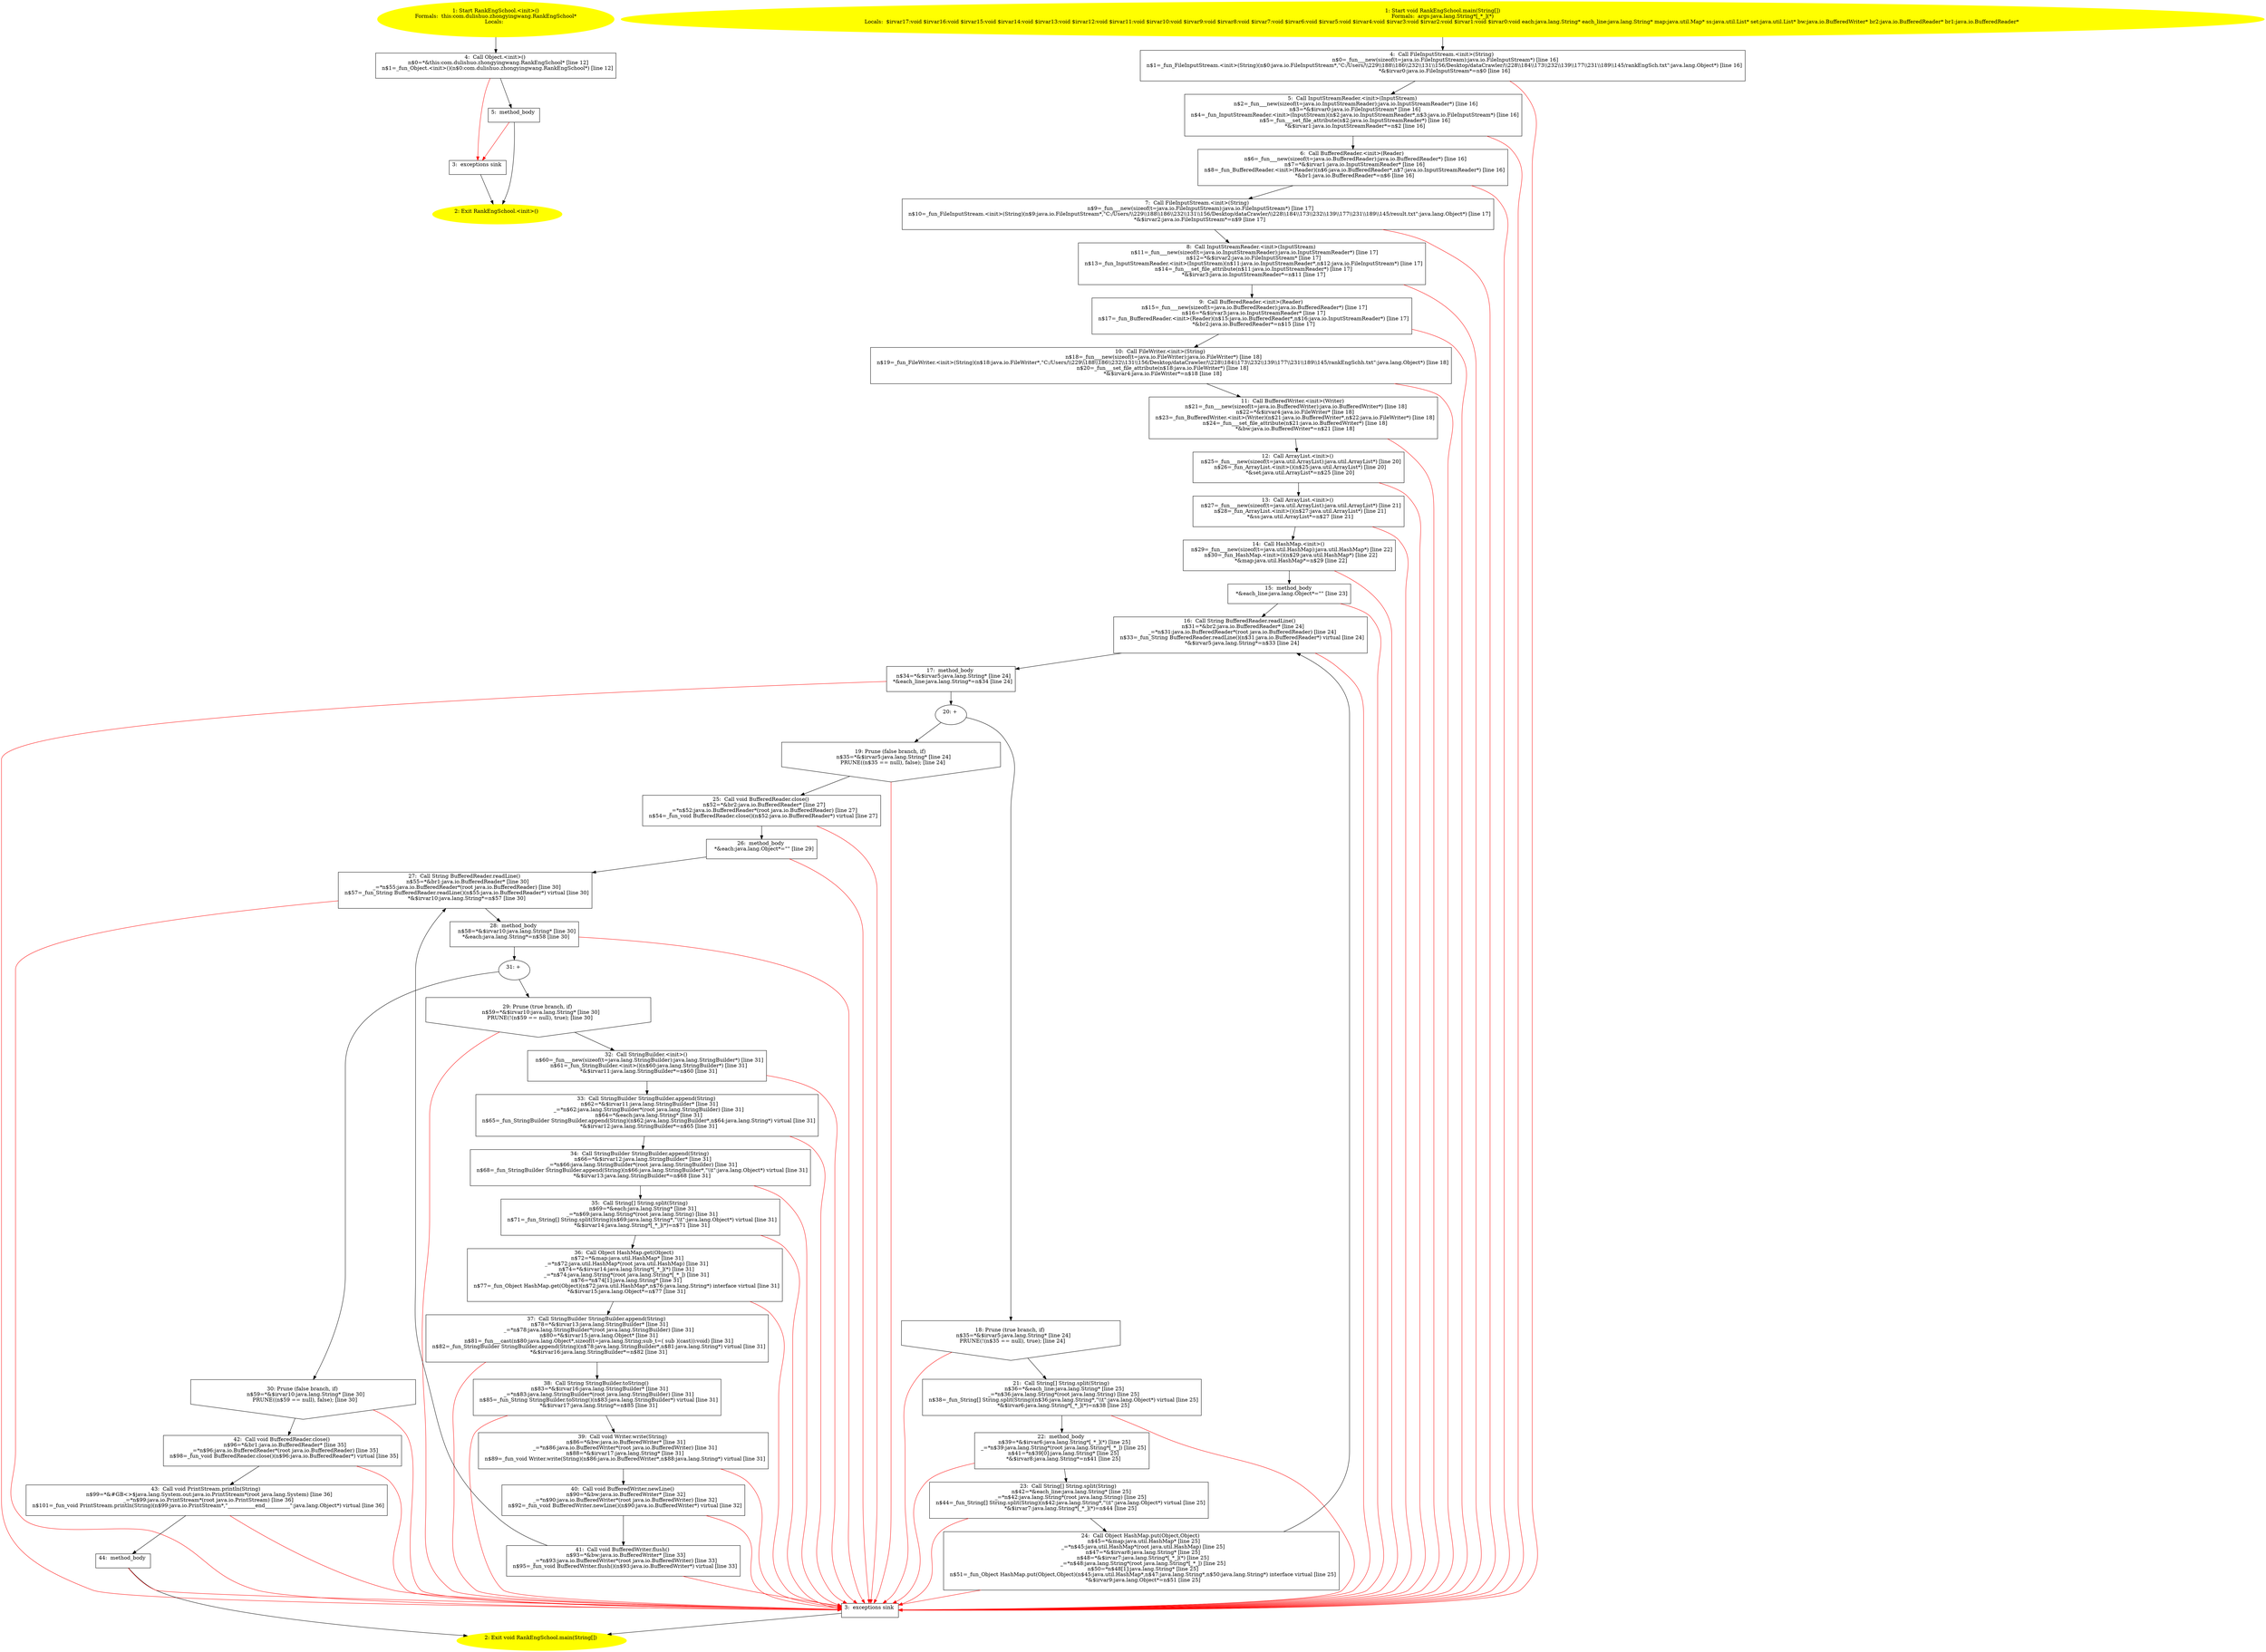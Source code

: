 /* @generated */
digraph cfg {
"com.dulishuo.zhongyingwang.RankEngSchool.<init>().18e199c361e0c1ae589f22893138d8b5_1" [label="1: Start RankEngSchool.<init>()\nFormals:  this:com.dulishuo.zhongyingwang.RankEngSchool*\nLocals:  \n  " color=yellow style=filled]
	

	 "com.dulishuo.zhongyingwang.RankEngSchool.<init>().18e199c361e0c1ae589f22893138d8b5_1" -> "com.dulishuo.zhongyingwang.RankEngSchool.<init>().18e199c361e0c1ae589f22893138d8b5_4" ;
"com.dulishuo.zhongyingwang.RankEngSchool.<init>().18e199c361e0c1ae589f22893138d8b5_2" [label="2: Exit RankEngSchool.<init>() \n  " color=yellow style=filled]
	

"com.dulishuo.zhongyingwang.RankEngSchool.<init>().18e199c361e0c1ae589f22893138d8b5_3" [label="3:  exceptions sink \n  " shape="box"]
	

	 "com.dulishuo.zhongyingwang.RankEngSchool.<init>().18e199c361e0c1ae589f22893138d8b5_3" -> "com.dulishuo.zhongyingwang.RankEngSchool.<init>().18e199c361e0c1ae589f22893138d8b5_2" ;
"com.dulishuo.zhongyingwang.RankEngSchool.<init>().18e199c361e0c1ae589f22893138d8b5_4" [label="4:  Call Object.<init>() \n   n$0=*&this:com.dulishuo.zhongyingwang.RankEngSchool* [line 12]\n  n$1=_fun_Object.<init>()(n$0:com.dulishuo.zhongyingwang.RankEngSchool*) [line 12]\n " shape="box"]
	

	 "com.dulishuo.zhongyingwang.RankEngSchool.<init>().18e199c361e0c1ae589f22893138d8b5_4" -> "com.dulishuo.zhongyingwang.RankEngSchool.<init>().18e199c361e0c1ae589f22893138d8b5_5" ;
	 "com.dulishuo.zhongyingwang.RankEngSchool.<init>().18e199c361e0c1ae589f22893138d8b5_4" -> "com.dulishuo.zhongyingwang.RankEngSchool.<init>().18e199c361e0c1ae589f22893138d8b5_3" [color="red" ];
"com.dulishuo.zhongyingwang.RankEngSchool.<init>().18e199c361e0c1ae589f22893138d8b5_5" [label="5:  method_body \n  " shape="box"]
	

	 "com.dulishuo.zhongyingwang.RankEngSchool.<init>().18e199c361e0c1ae589f22893138d8b5_5" -> "com.dulishuo.zhongyingwang.RankEngSchool.<init>().18e199c361e0c1ae589f22893138d8b5_2" ;
	 "com.dulishuo.zhongyingwang.RankEngSchool.<init>().18e199c361e0c1ae589f22893138d8b5_5" -> "com.dulishuo.zhongyingwang.RankEngSchool.<init>().18e199c361e0c1ae589f22893138d8b5_3" [color="red" ];
"com.dulishuo.zhongyingwang.RankEngSchool.main(java.lang.String[]):void.7a9d88ac9bb2d493d46384ecd765ca71_1" [label="1: Start void RankEngSchool.main(String[])\nFormals:  args:java.lang.String*[_*_](*)\nLocals:  $irvar17:void $irvar16:void $irvar15:void $irvar14:void $irvar13:void $irvar12:void $irvar11:void $irvar10:void $irvar9:void $irvar8:void $irvar7:void $irvar6:void $irvar5:void $irvar4:void $irvar3:void $irvar2:void $irvar1:void $irvar0:void each:java.lang.String* each_line:java.lang.String* map:java.util.Map* ss:java.util.List* set:java.util.List* bw:java.io.BufferedWriter* br2:java.io.BufferedReader* br1:java.io.BufferedReader* \n  " color=yellow style=filled]
	

	 "com.dulishuo.zhongyingwang.RankEngSchool.main(java.lang.String[]):void.7a9d88ac9bb2d493d46384ecd765ca71_1" -> "com.dulishuo.zhongyingwang.RankEngSchool.main(java.lang.String[]):void.7a9d88ac9bb2d493d46384ecd765ca71_4" ;
"com.dulishuo.zhongyingwang.RankEngSchool.main(java.lang.String[]):void.7a9d88ac9bb2d493d46384ecd765ca71_2" [label="2: Exit void RankEngSchool.main(String[]) \n  " color=yellow style=filled]
	

"com.dulishuo.zhongyingwang.RankEngSchool.main(java.lang.String[]):void.7a9d88ac9bb2d493d46384ecd765ca71_3" [label="3:  exceptions sink \n  " shape="box"]
	

	 "com.dulishuo.zhongyingwang.RankEngSchool.main(java.lang.String[]):void.7a9d88ac9bb2d493d46384ecd765ca71_3" -> "com.dulishuo.zhongyingwang.RankEngSchool.main(java.lang.String[]):void.7a9d88ac9bb2d493d46384ecd765ca71_2" ;
"com.dulishuo.zhongyingwang.RankEngSchool.main(java.lang.String[]):void.7a9d88ac9bb2d493d46384ecd765ca71_4" [label="4:  Call FileInputStream.<init>(String) \n   n$0=_fun___new(sizeof(t=java.io.FileInputStream):java.io.FileInputStream*) [line 16]\n  n$1=_fun_FileInputStream.<init>(String)(n$0:java.io.FileInputStream*,\"C:/Users/\\\\229\\\\188\\\\186\\\\232\\\\131\\\\156/Desktop/dataCrawler/\\\\228\\\\184\\\\173\\\\232\\\\139\\\\177\\\\231\\\\189\\\\145/rankEngSch.txt\":java.lang.Object*) [line 16]\n  *&$irvar0:java.io.FileInputStream*=n$0 [line 16]\n " shape="box"]
	

	 "com.dulishuo.zhongyingwang.RankEngSchool.main(java.lang.String[]):void.7a9d88ac9bb2d493d46384ecd765ca71_4" -> "com.dulishuo.zhongyingwang.RankEngSchool.main(java.lang.String[]):void.7a9d88ac9bb2d493d46384ecd765ca71_5" ;
	 "com.dulishuo.zhongyingwang.RankEngSchool.main(java.lang.String[]):void.7a9d88ac9bb2d493d46384ecd765ca71_4" -> "com.dulishuo.zhongyingwang.RankEngSchool.main(java.lang.String[]):void.7a9d88ac9bb2d493d46384ecd765ca71_3" [color="red" ];
"com.dulishuo.zhongyingwang.RankEngSchool.main(java.lang.String[]):void.7a9d88ac9bb2d493d46384ecd765ca71_5" [label="5:  Call InputStreamReader.<init>(InputStream) \n   n$2=_fun___new(sizeof(t=java.io.InputStreamReader):java.io.InputStreamReader*) [line 16]\n  n$3=*&$irvar0:java.io.FileInputStream* [line 16]\n  n$4=_fun_InputStreamReader.<init>(InputStream)(n$2:java.io.InputStreamReader*,n$3:java.io.FileInputStream*) [line 16]\n  n$5=_fun___set_file_attribute(n$2:java.io.InputStreamReader*) [line 16]\n  *&$irvar1:java.io.InputStreamReader*=n$2 [line 16]\n " shape="box"]
	

	 "com.dulishuo.zhongyingwang.RankEngSchool.main(java.lang.String[]):void.7a9d88ac9bb2d493d46384ecd765ca71_5" -> "com.dulishuo.zhongyingwang.RankEngSchool.main(java.lang.String[]):void.7a9d88ac9bb2d493d46384ecd765ca71_6" ;
	 "com.dulishuo.zhongyingwang.RankEngSchool.main(java.lang.String[]):void.7a9d88ac9bb2d493d46384ecd765ca71_5" -> "com.dulishuo.zhongyingwang.RankEngSchool.main(java.lang.String[]):void.7a9d88ac9bb2d493d46384ecd765ca71_3" [color="red" ];
"com.dulishuo.zhongyingwang.RankEngSchool.main(java.lang.String[]):void.7a9d88ac9bb2d493d46384ecd765ca71_6" [label="6:  Call BufferedReader.<init>(Reader) \n   n$6=_fun___new(sizeof(t=java.io.BufferedReader):java.io.BufferedReader*) [line 16]\n  n$7=*&$irvar1:java.io.InputStreamReader* [line 16]\n  n$8=_fun_BufferedReader.<init>(Reader)(n$6:java.io.BufferedReader*,n$7:java.io.InputStreamReader*) [line 16]\n  *&br1:java.io.BufferedReader*=n$6 [line 16]\n " shape="box"]
	

	 "com.dulishuo.zhongyingwang.RankEngSchool.main(java.lang.String[]):void.7a9d88ac9bb2d493d46384ecd765ca71_6" -> "com.dulishuo.zhongyingwang.RankEngSchool.main(java.lang.String[]):void.7a9d88ac9bb2d493d46384ecd765ca71_7" ;
	 "com.dulishuo.zhongyingwang.RankEngSchool.main(java.lang.String[]):void.7a9d88ac9bb2d493d46384ecd765ca71_6" -> "com.dulishuo.zhongyingwang.RankEngSchool.main(java.lang.String[]):void.7a9d88ac9bb2d493d46384ecd765ca71_3" [color="red" ];
"com.dulishuo.zhongyingwang.RankEngSchool.main(java.lang.String[]):void.7a9d88ac9bb2d493d46384ecd765ca71_7" [label="7:  Call FileInputStream.<init>(String) \n   n$9=_fun___new(sizeof(t=java.io.FileInputStream):java.io.FileInputStream*) [line 17]\n  n$10=_fun_FileInputStream.<init>(String)(n$9:java.io.FileInputStream*,\"C:/Users/\\\\229\\\\188\\\\186\\\\232\\\\131\\\\156/Desktop/dataCrawler/\\\\228\\\\184\\\\173\\\\232\\\\139\\\\177\\\\231\\\\189\\\\145/result.txt\":java.lang.Object*) [line 17]\n  *&$irvar2:java.io.FileInputStream*=n$9 [line 17]\n " shape="box"]
	

	 "com.dulishuo.zhongyingwang.RankEngSchool.main(java.lang.String[]):void.7a9d88ac9bb2d493d46384ecd765ca71_7" -> "com.dulishuo.zhongyingwang.RankEngSchool.main(java.lang.String[]):void.7a9d88ac9bb2d493d46384ecd765ca71_8" ;
	 "com.dulishuo.zhongyingwang.RankEngSchool.main(java.lang.String[]):void.7a9d88ac9bb2d493d46384ecd765ca71_7" -> "com.dulishuo.zhongyingwang.RankEngSchool.main(java.lang.String[]):void.7a9d88ac9bb2d493d46384ecd765ca71_3" [color="red" ];
"com.dulishuo.zhongyingwang.RankEngSchool.main(java.lang.String[]):void.7a9d88ac9bb2d493d46384ecd765ca71_8" [label="8:  Call InputStreamReader.<init>(InputStream) \n   n$11=_fun___new(sizeof(t=java.io.InputStreamReader):java.io.InputStreamReader*) [line 17]\n  n$12=*&$irvar2:java.io.FileInputStream* [line 17]\n  n$13=_fun_InputStreamReader.<init>(InputStream)(n$11:java.io.InputStreamReader*,n$12:java.io.FileInputStream*) [line 17]\n  n$14=_fun___set_file_attribute(n$11:java.io.InputStreamReader*) [line 17]\n  *&$irvar3:java.io.InputStreamReader*=n$11 [line 17]\n " shape="box"]
	

	 "com.dulishuo.zhongyingwang.RankEngSchool.main(java.lang.String[]):void.7a9d88ac9bb2d493d46384ecd765ca71_8" -> "com.dulishuo.zhongyingwang.RankEngSchool.main(java.lang.String[]):void.7a9d88ac9bb2d493d46384ecd765ca71_9" ;
	 "com.dulishuo.zhongyingwang.RankEngSchool.main(java.lang.String[]):void.7a9d88ac9bb2d493d46384ecd765ca71_8" -> "com.dulishuo.zhongyingwang.RankEngSchool.main(java.lang.String[]):void.7a9d88ac9bb2d493d46384ecd765ca71_3" [color="red" ];
"com.dulishuo.zhongyingwang.RankEngSchool.main(java.lang.String[]):void.7a9d88ac9bb2d493d46384ecd765ca71_9" [label="9:  Call BufferedReader.<init>(Reader) \n   n$15=_fun___new(sizeof(t=java.io.BufferedReader):java.io.BufferedReader*) [line 17]\n  n$16=*&$irvar3:java.io.InputStreamReader* [line 17]\n  n$17=_fun_BufferedReader.<init>(Reader)(n$15:java.io.BufferedReader*,n$16:java.io.InputStreamReader*) [line 17]\n  *&br2:java.io.BufferedReader*=n$15 [line 17]\n " shape="box"]
	

	 "com.dulishuo.zhongyingwang.RankEngSchool.main(java.lang.String[]):void.7a9d88ac9bb2d493d46384ecd765ca71_9" -> "com.dulishuo.zhongyingwang.RankEngSchool.main(java.lang.String[]):void.7a9d88ac9bb2d493d46384ecd765ca71_10" ;
	 "com.dulishuo.zhongyingwang.RankEngSchool.main(java.lang.String[]):void.7a9d88ac9bb2d493d46384ecd765ca71_9" -> "com.dulishuo.zhongyingwang.RankEngSchool.main(java.lang.String[]):void.7a9d88ac9bb2d493d46384ecd765ca71_3" [color="red" ];
"com.dulishuo.zhongyingwang.RankEngSchool.main(java.lang.String[]):void.7a9d88ac9bb2d493d46384ecd765ca71_10" [label="10:  Call FileWriter.<init>(String) \n   n$18=_fun___new(sizeof(t=java.io.FileWriter):java.io.FileWriter*) [line 18]\n  n$19=_fun_FileWriter.<init>(String)(n$18:java.io.FileWriter*,\"C:/Users/\\\\229\\\\188\\\\186\\\\232\\\\131\\\\156/Desktop/dataCrawler/\\\\228\\\\184\\\\173\\\\232\\\\139\\\\177\\\\231\\\\189\\\\145/rankEngSchh.txt\":java.lang.Object*) [line 18]\n  n$20=_fun___set_file_attribute(n$18:java.io.FileWriter*) [line 18]\n  *&$irvar4:java.io.FileWriter*=n$18 [line 18]\n " shape="box"]
	

	 "com.dulishuo.zhongyingwang.RankEngSchool.main(java.lang.String[]):void.7a9d88ac9bb2d493d46384ecd765ca71_10" -> "com.dulishuo.zhongyingwang.RankEngSchool.main(java.lang.String[]):void.7a9d88ac9bb2d493d46384ecd765ca71_11" ;
	 "com.dulishuo.zhongyingwang.RankEngSchool.main(java.lang.String[]):void.7a9d88ac9bb2d493d46384ecd765ca71_10" -> "com.dulishuo.zhongyingwang.RankEngSchool.main(java.lang.String[]):void.7a9d88ac9bb2d493d46384ecd765ca71_3" [color="red" ];
"com.dulishuo.zhongyingwang.RankEngSchool.main(java.lang.String[]):void.7a9d88ac9bb2d493d46384ecd765ca71_11" [label="11:  Call BufferedWriter.<init>(Writer) \n   n$21=_fun___new(sizeof(t=java.io.BufferedWriter):java.io.BufferedWriter*) [line 18]\n  n$22=*&$irvar4:java.io.FileWriter* [line 18]\n  n$23=_fun_BufferedWriter.<init>(Writer)(n$21:java.io.BufferedWriter*,n$22:java.io.FileWriter*) [line 18]\n  n$24=_fun___set_file_attribute(n$21:java.io.BufferedWriter*) [line 18]\n  *&bw:java.io.BufferedWriter*=n$21 [line 18]\n " shape="box"]
	

	 "com.dulishuo.zhongyingwang.RankEngSchool.main(java.lang.String[]):void.7a9d88ac9bb2d493d46384ecd765ca71_11" -> "com.dulishuo.zhongyingwang.RankEngSchool.main(java.lang.String[]):void.7a9d88ac9bb2d493d46384ecd765ca71_12" ;
	 "com.dulishuo.zhongyingwang.RankEngSchool.main(java.lang.String[]):void.7a9d88ac9bb2d493d46384ecd765ca71_11" -> "com.dulishuo.zhongyingwang.RankEngSchool.main(java.lang.String[]):void.7a9d88ac9bb2d493d46384ecd765ca71_3" [color="red" ];
"com.dulishuo.zhongyingwang.RankEngSchool.main(java.lang.String[]):void.7a9d88ac9bb2d493d46384ecd765ca71_12" [label="12:  Call ArrayList.<init>() \n   n$25=_fun___new(sizeof(t=java.util.ArrayList):java.util.ArrayList*) [line 20]\n  n$26=_fun_ArrayList.<init>()(n$25:java.util.ArrayList*) [line 20]\n  *&set:java.util.ArrayList*=n$25 [line 20]\n " shape="box"]
	

	 "com.dulishuo.zhongyingwang.RankEngSchool.main(java.lang.String[]):void.7a9d88ac9bb2d493d46384ecd765ca71_12" -> "com.dulishuo.zhongyingwang.RankEngSchool.main(java.lang.String[]):void.7a9d88ac9bb2d493d46384ecd765ca71_13" ;
	 "com.dulishuo.zhongyingwang.RankEngSchool.main(java.lang.String[]):void.7a9d88ac9bb2d493d46384ecd765ca71_12" -> "com.dulishuo.zhongyingwang.RankEngSchool.main(java.lang.String[]):void.7a9d88ac9bb2d493d46384ecd765ca71_3" [color="red" ];
"com.dulishuo.zhongyingwang.RankEngSchool.main(java.lang.String[]):void.7a9d88ac9bb2d493d46384ecd765ca71_13" [label="13:  Call ArrayList.<init>() \n   n$27=_fun___new(sizeof(t=java.util.ArrayList):java.util.ArrayList*) [line 21]\n  n$28=_fun_ArrayList.<init>()(n$27:java.util.ArrayList*) [line 21]\n  *&ss:java.util.ArrayList*=n$27 [line 21]\n " shape="box"]
	

	 "com.dulishuo.zhongyingwang.RankEngSchool.main(java.lang.String[]):void.7a9d88ac9bb2d493d46384ecd765ca71_13" -> "com.dulishuo.zhongyingwang.RankEngSchool.main(java.lang.String[]):void.7a9d88ac9bb2d493d46384ecd765ca71_14" ;
	 "com.dulishuo.zhongyingwang.RankEngSchool.main(java.lang.String[]):void.7a9d88ac9bb2d493d46384ecd765ca71_13" -> "com.dulishuo.zhongyingwang.RankEngSchool.main(java.lang.String[]):void.7a9d88ac9bb2d493d46384ecd765ca71_3" [color="red" ];
"com.dulishuo.zhongyingwang.RankEngSchool.main(java.lang.String[]):void.7a9d88ac9bb2d493d46384ecd765ca71_14" [label="14:  Call HashMap.<init>() \n   n$29=_fun___new(sizeof(t=java.util.HashMap):java.util.HashMap*) [line 22]\n  n$30=_fun_HashMap.<init>()(n$29:java.util.HashMap*) [line 22]\n  *&map:java.util.HashMap*=n$29 [line 22]\n " shape="box"]
	

	 "com.dulishuo.zhongyingwang.RankEngSchool.main(java.lang.String[]):void.7a9d88ac9bb2d493d46384ecd765ca71_14" -> "com.dulishuo.zhongyingwang.RankEngSchool.main(java.lang.String[]):void.7a9d88ac9bb2d493d46384ecd765ca71_15" ;
	 "com.dulishuo.zhongyingwang.RankEngSchool.main(java.lang.String[]):void.7a9d88ac9bb2d493d46384ecd765ca71_14" -> "com.dulishuo.zhongyingwang.RankEngSchool.main(java.lang.String[]):void.7a9d88ac9bb2d493d46384ecd765ca71_3" [color="red" ];
"com.dulishuo.zhongyingwang.RankEngSchool.main(java.lang.String[]):void.7a9d88ac9bb2d493d46384ecd765ca71_15" [label="15:  method_body \n   *&each_line:java.lang.Object*=\"\" [line 23]\n " shape="box"]
	

	 "com.dulishuo.zhongyingwang.RankEngSchool.main(java.lang.String[]):void.7a9d88ac9bb2d493d46384ecd765ca71_15" -> "com.dulishuo.zhongyingwang.RankEngSchool.main(java.lang.String[]):void.7a9d88ac9bb2d493d46384ecd765ca71_16" ;
	 "com.dulishuo.zhongyingwang.RankEngSchool.main(java.lang.String[]):void.7a9d88ac9bb2d493d46384ecd765ca71_15" -> "com.dulishuo.zhongyingwang.RankEngSchool.main(java.lang.String[]):void.7a9d88ac9bb2d493d46384ecd765ca71_3" [color="red" ];
"com.dulishuo.zhongyingwang.RankEngSchool.main(java.lang.String[]):void.7a9d88ac9bb2d493d46384ecd765ca71_16" [label="16:  Call String BufferedReader.readLine() \n   n$31=*&br2:java.io.BufferedReader* [line 24]\n  _=*n$31:java.io.BufferedReader*(root java.io.BufferedReader) [line 24]\n  n$33=_fun_String BufferedReader.readLine()(n$31:java.io.BufferedReader*) virtual [line 24]\n  *&$irvar5:java.lang.String*=n$33 [line 24]\n " shape="box"]
	

	 "com.dulishuo.zhongyingwang.RankEngSchool.main(java.lang.String[]):void.7a9d88ac9bb2d493d46384ecd765ca71_16" -> "com.dulishuo.zhongyingwang.RankEngSchool.main(java.lang.String[]):void.7a9d88ac9bb2d493d46384ecd765ca71_17" ;
	 "com.dulishuo.zhongyingwang.RankEngSchool.main(java.lang.String[]):void.7a9d88ac9bb2d493d46384ecd765ca71_16" -> "com.dulishuo.zhongyingwang.RankEngSchool.main(java.lang.String[]):void.7a9d88ac9bb2d493d46384ecd765ca71_3" [color="red" ];
"com.dulishuo.zhongyingwang.RankEngSchool.main(java.lang.String[]):void.7a9d88ac9bb2d493d46384ecd765ca71_17" [label="17:  method_body \n   n$34=*&$irvar5:java.lang.String* [line 24]\n  *&each_line:java.lang.String*=n$34 [line 24]\n " shape="box"]
	

	 "com.dulishuo.zhongyingwang.RankEngSchool.main(java.lang.String[]):void.7a9d88ac9bb2d493d46384ecd765ca71_17" -> "com.dulishuo.zhongyingwang.RankEngSchool.main(java.lang.String[]):void.7a9d88ac9bb2d493d46384ecd765ca71_20" ;
	 "com.dulishuo.zhongyingwang.RankEngSchool.main(java.lang.String[]):void.7a9d88ac9bb2d493d46384ecd765ca71_17" -> "com.dulishuo.zhongyingwang.RankEngSchool.main(java.lang.String[]):void.7a9d88ac9bb2d493d46384ecd765ca71_3" [color="red" ];
"com.dulishuo.zhongyingwang.RankEngSchool.main(java.lang.String[]):void.7a9d88ac9bb2d493d46384ecd765ca71_18" [label="18: Prune (true branch, if) \n   n$35=*&$irvar5:java.lang.String* [line 24]\n  PRUNE(!(n$35 == null), true); [line 24]\n " shape="invhouse"]
	

	 "com.dulishuo.zhongyingwang.RankEngSchool.main(java.lang.String[]):void.7a9d88ac9bb2d493d46384ecd765ca71_18" -> "com.dulishuo.zhongyingwang.RankEngSchool.main(java.lang.String[]):void.7a9d88ac9bb2d493d46384ecd765ca71_21" ;
	 "com.dulishuo.zhongyingwang.RankEngSchool.main(java.lang.String[]):void.7a9d88ac9bb2d493d46384ecd765ca71_18" -> "com.dulishuo.zhongyingwang.RankEngSchool.main(java.lang.String[]):void.7a9d88ac9bb2d493d46384ecd765ca71_3" [color="red" ];
"com.dulishuo.zhongyingwang.RankEngSchool.main(java.lang.String[]):void.7a9d88ac9bb2d493d46384ecd765ca71_19" [label="19: Prune (false branch, if) \n   n$35=*&$irvar5:java.lang.String* [line 24]\n  PRUNE((n$35 == null), false); [line 24]\n " shape="invhouse"]
	

	 "com.dulishuo.zhongyingwang.RankEngSchool.main(java.lang.String[]):void.7a9d88ac9bb2d493d46384ecd765ca71_19" -> "com.dulishuo.zhongyingwang.RankEngSchool.main(java.lang.String[]):void.7a9d88ac9bb2d493d46384ecd765ca71_25" ;
	 "com.dulishuo.zhongyingwang.RankEngSchool.main(java.lang.String[]):void.7a9d88ac9bb2d493d46384ecd765ca71_19" -> "com.dulishuo.zhongyingwang.RankEngSchool.main(java.lang.String[]):void.7a9d88ac9bb2d493d46384ecd765ca71_3" [color="red" ];
"com.dulishuo.zhongyingwang.RankEngSchool.main(java.lang.String[]):void.7a9d88ac9bb2d493d46384ecd765ca71_20" [label="20: + \n  " ]
	

	 "com.dulishuo.zhongyingwang.RankEngSchool.main(java.lang.String[]):void.7a9d88ac9bb2d493d46384ecd765ca71_20" -> "com.dulishuo.zhongyingwang.RankEngSchool.main(java.lang.String[]):void.7a9d88ac9bb2d493d46384ecd765ca71_18" ;
	 "com.dulishuo.zhongyingwang.RankEngSchool.main(java.lang.String[]):void.7a9d88ac9bb2d493d46384ecd765ca71_20" -> "com.dulishuo.zhongyingwang.RankEngSchool.main(java.lang.String[]):void.7a9d88ac9bb2d493d46384ecd765ca71_19" ;
"com.dulishuo.zhongyingwang.RankEngSchool.main(java.lang.String[]):void.7a9d88ac9bb2d493d46384ecd765ca71_21" [label="21:  Call String[] String.split(String) \n   n$36=*&each_line:java.lang.String* [line 25]\n  _=*n$36:java.lang.String*(root java.lang.String) [line 25]\n  n$38=_fun_String[] String.split(String)(n$36:java.lang.String*,\"\\\\t\":java.lang.Object*) virtual [line 25]\n  *&$irvar6:java.lang.String*[_*_](*)=n$38 [line 25]\n " shape="box"]
	

	 "com.dulishuo.zhongyingwang.RankEngSchool.main(java.lang.String[]):void.7a9d88ac9bb2d493d46384ecd765ca71_21" -> "com.dulishuo.zhongyingwang.RankEngSchool.main(java.lang.String[]):void.7a9d88ac9bb2d493d46384ecd765ca71_22" ;
	 "com.dulishuo.zhongyingwang.RankEngSchool.main(java.lang.String[]):void.7a9d88ac9bb2d493d46384ecd765ca71_21" -> "com.dulishuo.zhongyingwang.RankEngSchool.main(java.lang.String[]):void.7a9d88ac9bb2d493d46384ecd765ca71_3" [color="red" ];
"com.dulishuo.zhongyingwang.RankEngSchool.main(java.lang.String[]):void.7a9d88ac9bb2d493d46384ecd765ca71_22" [label="22:  method_body \n   n$39=*&$irvar6:java.lang.String*[_*_](*) [line 25]\n  _=*n$39:java.lang.String*(root java.lang.String*[_*_]) [line 25]\n  n$41=*n$39[0]:java.lang.String* [line 25]\n  *&$irvar8:java.lang.String*=n$41 [line 25]\n " shape="box"]
	

	 "com.dulishuo.zhongyingwang.RankEngSchool.main(java.lang.String[]):void.7a9d88ac9bb2d493d46384ecd765ca71_22" -> "com.dulishuo.zhongyingwang.RankEngSchool.main(java.lang.String[]):void.7a9d88ac9bb2d493d46384ecd765ca71_23" ;
	 "com.dulishuo.zhongyingwang.RankEngSchool.main(java.lang.String[]):void.7a9d88ac9bb2d493d46384ecd765ca71_22" -> "com.dulishuo.zhongyingwang.RankEngSchool.main(java.lang.String[]):void.7a9d88ac9bb2d493d46384ecd765ca71_3" [color="red" ];
"com.dulishuo.zhongyingwang.RankEngSchool.main(java.lang.String[]):void.7a9d88ac9bb2d493d46384ecd765ca71_23" [label="23:  Call String[] String.split(String) \n   n$42=*&each_line:java.lang.String* [line 25]\n  _=*n$42:java.lang.String*(root java.lang.String) [line 25]\n  n$44=_fun_String[] String.split(String)(n$42:java.lang.String*,\"\\\\t\":java.lang.Object*) virtual [line 25]\n  *&$irvar7:java.lang.String*[_*_](*)=n$44 [line 25]\n " shape="box"]
	

	 "com.dulishuo.zhongyingwang.RankEngSchool.main(java.lang.String[]):void.7a9d88ac9bb2d493d46384ecd765ca71_23" -> "com.dulishuo.zhongyingwang.RankEngSchool.main(java.lang.String[]):void.7a9d88ac9bb2d493d46384ecd765ca71_24" ;
	 "com.dulishuo.zhongyingwang.RankEngSchool.main(java.lang.String[]):void.7a9d88ac9bb2d493d46384ecd765ca71_23" -> "com.dulishuo.zhongyingwang.RankEngSchool.main(java.lang.String[]):void.7a9d88ac9bb2d493d46384ecd765ca71_3" [color="red" ];
"com.dulishuo.zhongyingwang.RankEngSchool.main(java.lang.String[]):void.7a9d88ac9bb2d493d46384ecd765ca71_24" [label="24:  Call Object HashMap.put(Object,Object) \n   n$45=*&map:java.util.HashMap* [line 25]\n  _=*n$45:java.util.HashMap*(root java.util.HashMap) [line 25]\n  n$47=*&$irvar8:java.lang.String* [line 25]\n  n$48=*&$irvar7:java.lang.String*[_*_](*) [line 25]\n  _=*n$48:java.lang.String*(root java.lang.String*[_*_]) [line 25]\n  n$50=*n$48[1]:java.lang.String* [line 25]\n  n$51=_fun_Object HashMap.put(Object,Object)(n$45:java.util.HashMap*,n$47:java.lang.String*,n$50:java.lang.String*) interface virtual [line 25]\n  *&$irvar9:java.lang.Object*=n$51 [line 25]\n " shape="box"]
	

	 "com.dulishuo.zhongyingwang.RankEngSchool.main(java.lang.String[]):void.7a9d88ac9bb2d493d46384ecd765ca71_24" -> "com.dulishuo.zhongyingwang.RankEngSchool.main(java.lang.String[]):void.7a9d88ac9bb2d493d46384ecd765ca71_16" ;
	 "com.dulishuo.zhongyingwang.RankEngSchool.main(java.lang.String[]):void.7a9d88ac9bb2d493d46384ecd765ca71_24" -> "com.dulishuo.zhongyingwang.RankEngSchool.main(java.lang.String[]):void.7a9d88ac9bb2d493d46384ecd765ca71_3" [color="red" ];
"com.dulishuo.zhongyingwang.RankEngSchool.main(java.lang.String[]):void.7a9d88ac9bb2d493d46384ecd765ca71_25" [label="25:  Call void BufferedReader.close() \n   n$52=*&br2:java.io.BufferedReader* [line 27]\n  _=*n$52:java.io.BufferedReader*(root java.io.BufferedReader) [line 27]\n  n$54=_fun_void BufferedReader.close()(n$52:java.io.BufferedReader*) virtual [line 27]\n " shape="box"]
	

	 "com.dulishuo.zhongyingwang.RankEngSchool.main(java.lang.String[]):void.7a9d88ac9bb2d493d46384ecd765ca71_25" -> "com.dulishuo.zhongyingwang.RankEngSchool.main(java.lang.String[]):void.7a9d88ac9bb2d493d46384ecd765ca71_26" ;
	 "com.dulishuo.zhongyingwang.RankEngSchool.main(java.lang.String[]):void.7a9d88ac9bb2d493d46384ecd765ca71_25" -> "com.dulishuo.zhongyingwang.RankEngSchool.main(java.lang.String[]):void.7a9d88ac9bb2d493d46384ecd765ca71_3" [color="red" ];
"com.dulishuo.zhongyingwang.RankEngSchool.main(java.lang.String[]):void.7a9d88ac9bb2d493d46384ecd765ca71_26" [label="26:  method_body \n   *&each:java.lang.Object*=\"\" [line 29]\n " shape="box"]
	

	 "com.dulishuo.zhongyingwang.RankEngSchool.main(java.lang.String[]):void.7a9d88ac9bb2d493d46384ecd765ca71_26" -> "com.dulishuo.zhongyingwang.RankEngSchool.main(java.lang.String[]):void.7a9d88ac9bb2d493d46384ecd765ca71_27" ;
	 "com.dulishuo.zhongyingwang.RankEngSchool.main(java.lang.String[]):void.7a9d88ac9bb2d493d46384ecd765ca71_26" -> "com.dulishuo.zhongyingwang.RankEngSchool.main(java.lang.String[]):void.7a9d88ac9bb2d493d46384ecd765ca71_3" [color="red" ];
"com.dulishuo.zhongyingwang.RankEngSchool.main(java.lang.String[]):void.7a9d88ac9bb2d493d46384ecd765ca71_27" [label="27:  Call String BufferedReader.readLine() \n   n$55=*&br1:java.io.BufferedReader* [line 30]\n  _=*n$55:java.io.BufferedReader*(root java.io.BufferedReader) [line 30]\n  n$57=_fun_String BufferedReader.readLine()(n$55:java.io.BufferedReader*) virtual [line 30]\n  *&$irvar10:java.lang.String*=n$57 [line 30]\n " shape="box"]
	

	 "com.dulishuo.zhongyingwang.RankEngSchool.main(java.lang.String[]):void.7a9d88ac9bb2d493d46384ecd765ca71_27" -> "com.dulishuo.zhongyingwang.RankEngSchool.main(java.lang.String[]):void.7a9d88ac9bb2d493d46384ecd765ca71_28" ;
	 "com.dulishuo.zhongyingwang.RankEngSchool.main(java.lang.String[]):void.7a9d88ac9bb2d493d46384ecd765ca71_27" -> "com.dulishuo.zhongyingwang.RankEngSchool.main(java.lang.String[]):void.7a9d88ac9bb2d493d46384ecd765ca71_3" [color="red" ];
"com.dulishuo.zhongyingwang.RankEngSchool.main(java.lang.String[]):void.7a9d88ac9bb2d493d46384ecd765ca71_28" [label="28:  method_body \n   n$58=*&$irvar10:java.lang.String* [line 30]\n  *&each:java.lang.String*=n$58 [line 30]\n " shape="box"]
	

	 "com.dulishuo.zhongyingwang.RankEngSchool.main(java.lang.String[]):void.7a9d88ac9bb2d493d46384ecd765ca71_28" -> "com.dulishuo.zhongyingwang.RankEngSchool.main(java.lang.String[]):void.7a9d88ac9bb2d493d46384ecd765ca71_31" ;
	 "com.dulishuo.zhongyingwang.RankEngSchool.main(java.lang.String[]):void.7a9d88ac9bb2d493d46384ecd765ca71_28" -> "com.dulishuo.zhongyingwang.RankEngSchool.main(java.lang.String[]):void.7a9d88ac9bb2d493d46384ecd765ca71_3" [color="red" ];
"com.dulishuo.zhongyingwang.RankEngSchool.main(java.lang.String[]):void.7a9d88ac9bb2d493d46384ecd765ca71_29" [label="29: Prune (true branch, if) \n   n$59=*&$irvar10:java.lang.String* [line 30]\n  PRUNE(!(n$59 == null), true); [line 30]\n " shape="invhouse"]
	

	 "com.dulishuo.zhongyingwang.RankEngSchool.main(java.lang.String[]):void.7a9d88ac9bb2d493d46384ecd765ca71_29" -> "com.dulishuo.zhongyingwang.RankEngSchool.main(java.lang.String[]):void.7a9d88ac9bb2d493d46384ecd765ca71_32" ;
	 "com.dulishuo.zhongyingwang.RankEngSchool.main(java.lang.String[]):void.7a9d88ac9bb2d493d46384ecd765ca71_29" -> "com.dulishuo.zhongyingwang.RankEngSchool.main(java.lang.String[]):void.7a9d88ac9bb2d493d46384ecd765ca71_3" [color="red" ];
"com.dulishuo.zhongyingwang.RankEngSchool.main(java.lang.String[]):void.7a9d88ac9bb2d493d46384ecd765ca71_30" [label="30: Prune (false branch, if) \n   n$59=*&$irvar10:java.lang.String* [line 30]\n  PRUNE((n$59 == null), false); [line 30]\n " shape="invhouse"]
	

	 "com.dulishuo.zhongyingwang.RankEngSchool.main(java.lang.String[]):void.7a9d88ac9bb2d493d46384ecd765ca71_30" -> "com.dulishuo.zhongyingwang.RankEngSchool.main(java.lang.String[]):void.7a9d88ac9bb2d493d46384ecd765ca71_42" ;
	 "com.dulishuo.zhongyingwang.RankEngSchool.main(java.lang.String[]):void.7a9d88ac9bb2d493d46384ecd765ca71_30" -> "com.dulishuo.zhongyingwang.RankEngSchool.main(java.lang.String[]):void.7a9d88ac9bb2d493d46384ecd765ca71_3" [color="red" ];
"com.dulishuo.zhongyingwang.RankEngSchool.main(java.lang.String[]):void.7a9d88ac9bb2d493d46384ecd765ca71_31" [label="31: + \n  " ]
	

	 "com.dulishuo.zhongyingwang.RankEngSchool.main(java.lang.String[]):void.7a9d88ac9bb2d493d46384ecd765ca71_31" -> "com.dulishuo.zhongyingwang.RankEngSchool.main(java.lang.String[]):void.7a9d88ac9bb2d493d46384ecd765ca71_29" ;
	 "com.dulishuo.zhongyingwang.RankEngSchool.main(java.lang.String[]):void.7a9d88ac9bb2d493d46384ecd765ca71_31" -> "com.dulishuo.zhongyingwang.RankEngSchool.main(java.lang.String[]):void.7a9d88ac9bb2d493d46384ecd765ca71_30" ;
"com.dulishuo.zhongyingwang.RankEngSchool.main(java.lang.String[]):void.7a9d88ac9bb2d493d46384ecd765ca71_32" [label="32:  Call StringBuilder.<init>() \n   n$60=_fun___new(sizeof(t=java.lang.StringBuilder):java.lang.StringBuilder*) [line 31]\n  n$61=_fun_StringBuilder.<init>()(n$60:java.lang.StringBuilder*) [line 31]\n  *&$irvar11:java.lang.StringBuilder*=n$60 [line 31]\n " shape="box"]
	

	 "com.dulishuo.zhongyingwang.RankEngSchool.main(java.lang.String[]):void.7a9d88ac9bb2d493d46384ecd765ca71_32" -> "com.dulishuo.zhongyingwang.RankEngSchool.main(java.lang.String[]):void.7a9d88ac9bb2d493d46384ecd765ca71_33" ;
	 "com.dulishuo.zhongyingwang.RankEngSchool.main(java.lang.String[]):void.7a9d88ac9bb2d493d46384ecd765ca71_32" -> "com.dulishuo.zhongyingwang.RankEngSchool.main(java.lang.String[]):void.7a9d88ac9bb2d493d46384ecd765ca71_3" [color="red" ];
"com.dulishuo.zhongyingwang.RankEngSchool.main(java.lang.String[]):void.7a9d88ac9bb2d493d46384ecd765ca71_33" [label="33:  Call StringBuilder StringBuilder.append(String) \n   n$62=*&$irvar11:java.lang.StringBuilder* [line 31]\n  _=*n$62:java.lang.StringBuilder*(root java.lang.StringBuilder) [line 31]\n  n$64=*&each:java.lang.String* [line 31]\n  n$65=_fun_StringBuilder StringBuilder.append(String)(n$62:java.lang.StringBuilder*,n$64:java.lang.String*) virtual [line 31]\n  *&$irvar12:java.lang.StringBuilder*=n$65 [line 31]\n " shape="box"]
	

	 "com.dulishuo.zhongyingwang.RankEngSchool.main(java.lang.String[]):void.7a9d88ac9bb2d493d46384ecd765ca71_33" -> "com.dulishuo.zhongyingwang.RankEngSchool.main(java.lang.String[]):void.7a9d88ac9bb2d493d46384ecd765ca71_34" ;
	 "com.dulishuo.zhongyingwang.RankEngSchool.main(java.lang.String[]):void.7a9d88ac9bb2d493d46384ecd765ca71_33" -> "com.dulishuo.zhongyingwang.RankEngSchool.main(java.lang.String[]):void.7a9d88ac9bb2d493d46384ecd765ca71_3" [color="red" ];
"com.dulishuo.zhongyingwang.RankEngSchool.main(java.lang.String[]):void.7a9d88ac9bb2d493d46384ecd765ca71_34" [label="34:  Call StringBuilder StringBuilder.append(String) \n   n$66=*&$irvar12:java.lang.StringBuilder* [line 31]\n  _=*n$66:java.lang.StringBuilder*(root java.lang.StringBuilder) [line 31]\n  n$68=_fun_StringBuilder StringBuilder.append(String)(n$66:java.lang.StringBuilder*,\"\\\\t\":java.lang.Object*) virtual [line 31]\n  *&$irvar13:java.lang.StringBuilder*=n$68 [line 31]\n " shape="box"]
	

	 "com.dulishuo.zhongyingwang.RankEngSchool.main(java.lang.String[]):void.7a9d88ac9bb2d493d46384ecd765ca71_34" -> "com.dulishuo.zhongyingwang.RankEngSchool.main(java.lang.String[]):void.7a9d88ac9bb2d493d46384ecd765ca71_35" ;
	 "com.dulishuo.zhongyingwang.RankEngSchool.main(java.lang.String[]):void.7a9d88ac9bb2d493d46384ecd765ca71_34" -> "com.dulishuo.zhongyingwang.RankEngSchool.main(java.lang.String[]):void.7a9d88ac9bb2d493d46384ecd765ca71_3" [color="red" ];
"com.dulishuo.zhongyingwang.RankEngSchool.main(java.lang.String[]):void.7a9d88ac9bb2d493d46384ecd765ca71_35" [label="35:  Call String[] String.split(String) \n   n$69=*&each:java.lang.String* [line 31]\n  _=*n$69:java.lang.String*(root java.lang.String) [line 31]\n  n$71=_fun_String[] String.split(String)(n$69:java.lang.String*,\"\\\\t\":java.lang.Object*) virtual [line 31]\n  *&$irvar14:java.lang.String*[_*_](*)=n$71 [line 31]\n " shape="box"]
	

	 "com.dulishuo.zhongyingwang.RankEngSchool.main(java.lang.String[]):void.7a9d88ac9bb2d493d46384ecd765ca71_35" -> "com.dulishuo.zhongyingwang.RankEngSchool.main(java.lang.String[]):void.7a9d88ac9bb2d493d46384ecd765ca71_36" ;
	 "com.dulishuo.zhongyingwang.RankEngSchool.main(java.lang.String[]):void.7a9d88ac9bb2d493d46384ecd765ca71_35" -> "com.dulishuo.zhongyingwang.RankEngSchool.main(java.lang.String[]):void.7a9d88ac9bb2d493d46384ecd765ca71_3" [color="red" ];
"com.dulishuo.zhongyingwang.RankEngSchool.main(java.lang.String[]):void.7a9d88ac9bb2d493d46384ecd765ca71_36" [label="36:  Call Object HashMap.get(Object) \n   n$72=*&map:java.util.HashMap* [line 31]\n  _=*n$72:java.util.HashMap*(root java.util.HashMap) [line 31]\n  n$74=*&$irvar14:java.lang.String*[_*_](*) [line 31]\n  _=*n$74:java.lang.String*(root java.lang.String*[_*_]) [line 31]\n  n$76=*n$74[1]:java.lang.String* [line 31]\n  n$77=_fun_Object HashMap.get(Object)(n$72:java.util.HashMap*,n$76:java.lang.String*) interface virtual [line 31]\n  *&$irvar15:java.lang.Object*=n$77 [line 31]\n " shape="box"]
	

	 "com.dulishuo.zhongyingwang.RankEngSchool.main(java.lang.String[]):void.7a9d88ac9bb2d493d46384ecd765ca71_36" -> "com.dulishuo.zhongyingwang.RankEngSchool.main(java.lang.String[]):void.7a9d88ac9bb2d493d46384ecd765ca71_37" ;
	 "com.dulishuo.zhongyingwang.RankEngSchool.main(java.lang.String[]):void.7a9d88ac9bb2d493d46384ecd765ca71_36" -> "com.dulishuo.zhongyingwang.RankEngSchool.main(java.lang.String[]):void.7a9d88ac9bb2d493d46384ecd765ca71_3" [color="red" ];
"com.dulishuo.zhongyingwang.RankEngSchool.main(java.lang.String[]):void.7a9d88ac9bb2d493d46384ecd765ca71_37" [label="37:  Call StringBuilder StringBuilder.append(String) \n   n$78=*&$irvar13:java.lang.StringBuilder* [line 31]\n  _=*n$78:java.lang.StringBuilder*(root java.lang.StringBuilder) [line 31]\n  n$80=*&$irvar15:java.lang.Object* [line 31]\n  n$81=_fun___cast(n$80:java.lang.Object*,sizeof(t=java.lang.String;sub_t=( sub )(cast)):void) [line 31]\n  n$82=_fun_StringBuilder StringBuilder.append(String)(n$78:java.lang.StringBuilder*,n$81:java.lang.String*) virtual [line 31]\n  *&$irvar16:java.lang.StringBuilder*=n$82 [line 31]\n " shape="box"]
	

	 "com.dulishuo.zhongyingwang.RankEngSchool.main(java.lang.String[]):void.7a9d88ac9bb2d493d46384ecd765ca71_37" -> "com.dulishuo.zhongyingwang.RankEngSchool.main(java.lang.String[]):void.7a9d88ac9bb2d493d46384ecd765ca71_38" ;
	 "com.dulishuo.zhongyingwang.RankEngSchool.main(java.lang.String[]):void.7a9d88ac9bb2d493d46384ecd765ca71_37" -> "com.dulishuo.zhongyingwang.RankEngSchool.main(java.lang.String[]):void.7a9d88ac9bb2d493d46384ecd765ca71_3" [color="red" ];
"com.dulishuo.zhongyingwang.RankEngSchool.main(java.lang.String[]):void.7a9d88ac9bb2d493d46384ecd765ca71_38" [label="38:  Call String StringBuilder.toString() \n   n$83=*&$irvar16:java.lang.StringBuilder* [line 31]\n  _=*n$83:java.lang.StringBuilder*(root java.lang.StringBuilder) [line 31]\n  n$85=_fun_String StringBuilder.toString()(n$83:java.lang.StringBuilder*) virtual [line 31]\n  *&$irvar17:java.lang.String*=n$85 [line 31]\n " shape="box"]
	

	 "com.dulishuo.zhongyingwang.RankEngSchool.main(java.lang.String[]):void.7a9d88ac9bb2d493d46384ecd765ca71_38" -> "com.dulishuo.zhongyingwang.RankEngSchool.main(java.lang.String[]):void.7a9d88ac9bb2d493d46384ecd765ca71_39" ;
	 "com.dulishuo.zhongyingwang.RankEngSchool.main(java.lang.String[]):void.7a9d88ac9bb2d493d46384ecd765ca71_38" -> "com.dulishuo.zhongyingwang.RankEngSchool.main(java.lang.String[]):void.7a9d88ac9bb2d493d46384ecd765ca71_3" [color="red" ];
"com.dulishuo.zhongyingwang.RankEngSchool.main(java.lang.String[]):void.7a9d88ac9bb2d493d46384ecd765ca71_39" [label="39:  Call void Writer.write(String) \n   n$86=*&bw:java.io.BufferedWriter* [line 31]\n  _=*n$86:java.io.BufferedWriter*(root java.io.BufferedWriter) [line 31]\n  n$88=*&$irvar17:java.lang.String* [line 31]\n  n$89=_fun_void Writer.write(String)(n$86:java.io.BufferedWriter*,n$88:java.lang.String*) virtual [line 31]\n " shape="box"]
	

	 "com.dulishuo.zhongyingwang.RankEngSchool.main(java.lang.String[]):void.7a9d88ac9bb2d493d46384ecd765ca71_39" -> "com.dulishuo.zhongyingwang.RankEngSchool.main(java.lang.String[]):void.7a9d88ac9bb2d493d46384ecd765ca71_40" ;
	 "com.dulishuo.zhongyingwang.RankEngSchool.main(java.lang.String[]):void.7a9d88ac9bb2d493d46384ecd765ca71_39" -> "com.dulishuo.zhongyingwang.RankEngSchool.main(java.lang.String[]):void.7a9d88ac9bb2d493d46384ecd765ca71_3" [color="red" ];
"com.dulishuo.zhongyingwang.RankEngSchool.main(java.lang.String[]):void.7a9d88ac9bb2d493d46384ecd765ca71_40" [label="40:  Call void BufferedWriter.newLine() \n   n$90=*&bw:java.io.BufferedWriter* [line 32]\n  _=*n$90:java.io.BufferedWriter*(root java.io.BufferedWriter) [line 32]\n  n$92=_fun_void BufferedWriter.newLine()(n$90:java.io.BufferedWriter*) virtual [line 32]\n " shape="box"]
	

	 "com.dulishuo.zhongyingwang.RankEngSchool.main(java.lang.String[]):void.7a9d88ac9bb2d493d46384ecd765ca71_40" -> "com.dulishuo.zhongyingwang.RankEngSchool.main(java.lang.String[]):void.7a9d88ac9bb2d493d46384ecd765ca71_41" ;
	 "com.dulishuo.zhongyingwang.RankEngSchool.main(java.lang.String[]):void.7a9d88ac9bb2d493d46384ecd765ca71_40" -> "com.dulishuo.zhongyingwang.RankEngSchool.main(java.lang.String[]):void.7a9d88ac9bb2d493d46384ecd765ca71_3" [color="red" ];
"com.dulishuo.zhongyingwang.RankEngSchool.main(java.lang.String[]):void.7a9d88ac9bb2d493d46384ecd765ca71_41" [label="41:  Call void BufferedWriter.flush() \n   n$93=*&bw:java.io.BufferedWriter* [line 33]\n  _=*n$93:java.io.BufferedWriter*(root java.io.BufferedWriter) [line 33]\n  n$95=_fun_void BufferedWriter.flush()(n$93:java.io.BufferedWriter*) virtual [line 33]\n " shape="box"]
	

	 "com.dulishuo.zhongyingwang.RankEngSchool.main(java.lang.String[]):void.7a9d88ac9bb2d493d46384ecd765ca71_41" -> "com.dulishuo.zhongyingwang.RankEngSchool.main(java.lang.String[]):void.7a9d88ac9bb2d493d46384ecd765ca71_27" ;
	 "com.dulishuo.zhongyingwang.RankEngSchool.main(java.lang.String[]):void.7a9d88ac9bb2d493d46384ecd765ca71_41" -> "com.dulishuo.zhongyingwang.RankEngSchool.main(java.lang.String[]):void.7a9d88ac9bb2d493d46384ecd765ca71_3" [color="red" ];
"com.dulishuo.zhongyingwang.RankEngSchool.main(java.lang.String[]):void.7a9d88ac9bb2d493d46384ecd765ca71_42" [label="42:  Call void BufferedReader.close() \n   n$96=*&br1:java.io.BufferedReader* [line 35]\n  _=*n$96:java.io.BufferedReader*(root java.io.BufferedReader) [line 35]\n  n$98=_fun_void BufferedReader.close()(n$96:java.io.BufferedReader*) virtual [line 35]\n " shape="box"]
	

	 "com.dulishuo.zhongyingwang.RankEngSchool.main(java.lang.String[]):void.7a9d88ac9bb2d493d46384ecd765ca71_42" -> "com.dulishuo.zhongyingwang.RankEngSchool.main(java.lang.String[]):void.7a9d88ac9bb2d493d46384ecd765ca71_43" ;
	 "com.dulishuo.zhongyingwang.RankEngSchool.main(java.lang.String[]):void.7a9d88ac9bb2d493d46384ecd765ca71_42" -> "com.dulishuo.zhongyingwang.RankEngSchool.main(java.lang.String[]):void.7a9d88ac9bb2d493d46384ecd765ca71_3" [color="red" ];
"com.dulishuo.zhongyingwang.RankEngSchool.main(java.lang.String[]):void.7a9d88ac9bb2d493d46384ecd765ca71_43" [label="43:  Call void PrintStream.println(String) \n   n$99=*&#GB<>$java.lang.System.out:java.io.PrintStream*(root java.lang.System) [line 36]\n  _=*n$99:java.io.PrintStream*(root java.io.PrintStream) [line 36]\n  n$101=_fun_void PrintStream.println(String)(n$99:java.io.PrintStream*,\"___________end__________\":java.lang.Object*) virtual [line 36]\n " shape="box"]
	

	 "com.dulishuo.zhongyingwang.RankEngSchool.main(java.lang.String[]):void.7a9d88ac9bb2d493d46384ecd765ca71_43" -> "com.dulishuo.zhongyingwang.RankEngSchool.main(java.lang.String[]):void.7a9d88ac9bb2d493d46384ecd765ca71_44" ;
	 "com.dulishuo.zhongyingwang.RankEngSchool.main(java.lang.String[]):void.7a9d88ac9bb2d493d46384ecd765ca71_43" -> "com.dulishuo.zhongyingwang.RankEngSchool.main(java.lang.String[]):void.7a9d88ac9bb2d493d46384ecd765ca71_3" [color="red" ];
"com.dulishuo.zhongyingwang.RankEngSchool.main(java.lang.String[]):void.7a9d88ac9bb2d493d46384ecd765ca71_44" [label="44:  method_body \n  " shape="box"]
	

	 "com.dulishuo.zhongyingwang.RankEngSchool.main(java.lang.String[]):void.7a9d88ac9bb2d493d46384ecd765ca71_44" -> "com.dulishuo.zhongyingwang.RankEngSchool.main(java.lang.String[]):void.7a9d88ac9bb2d493d46384ecd765ca71_2" ;
	 "com.dulishuo.zhongyingwang.RankEngSchool.main(java.lang.String[]):void.7a9d88ac9bb2d493d46384ecd765ca71_44" -> "com.dulishuo.zhongyingwang.RankEngSchool.main(java.lang.String[]):void.7a9d88ac9bb2d493d46384ecd765ca71_3" [color="red" ];
}
